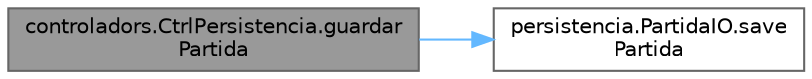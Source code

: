 digraph "controladors.CtrlPersistencia.guardarPartida"
{
 // INTERACTIVE_SVG=YES
 // LATEX_PDF_SIZE
  bgcolor="transparent";
  edge [fontname=Helvetica,fontsize=10,labelfontname=Helvetica,labelfontsize=10];
  node [fontname=Helvetica,fontsize=10,shape=box,height=0.2,width=0.4];
  rankdir="LR";
  Node1 [id="Node000001",label="controladors.CtrlPersistencia.guardar\lPartida",height=0.2,width=0.4,color="gray40", fillcolor="grey60", style="filled", fontcolor="black",tooltip="Desa una partida a l'emmagatzematge persistent."];
  Node1 -> Node2 [id="edge1_Node000001_Node000002",color="steelblue1",style="solid",tooltip=" "];
  Node2 [id="Node000002",label="persistencia.PartidaIO.save\lPartida",height=0.2,width=0.4,color="grey40", fillcolor="white", style="filled",URL="$classpersistencia_1_1_partida_i_o.html#a67252911821e967acb539aa350b4f488",tooltip="Desa una partida a un fitxer JSON."];
}
